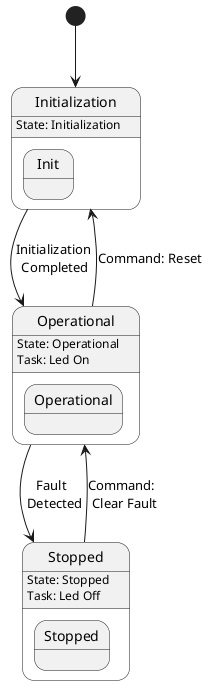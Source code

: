 @startuml state
    
    [*] --> Initialization
    Initialization --> Operational: Initialization\n Completed 
    ' Pre_Operational --> Operational: Command: Operational
    ' Operational --> Pre_Operational: Command: Pre_Operational
    Operational --> Initialization: Command: Reset
    Operational --> Stopped: Fault \n Detected
    Stopped --> Operational: Command: \n Clear Fault
    

    state Initialization {
        state "Init" as Initialization
        Initialization: State: Initialization
    }
    state Operational {
        state "Operational" as Operational
        Operational: State: Operational
        Operational: Task: Led On
    }

    ' state Pre_Operational {
    '     state "Pre_Operational" as Pre_Operational
    '     Pre_Operational: State: Pre_Operational
    '     Pre_Operational: Task: Blink LED 1 Hz
    ' }

    state Stopped {
        state "Stopped" as Stopped
        Stopped: State: Stopped
        Stopped: Task: Led Off
    }

@enduml
